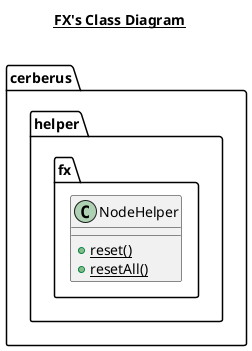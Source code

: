 @startuml

title __FX's Class Diagram__\n

  namespace cerberus {
    namespace helper.fx {
      class cerberus.helper.fx.NodeHelper {
          {static} + reset()
          {static} + resetAll()
      }
    }
  }
  


@enduml
